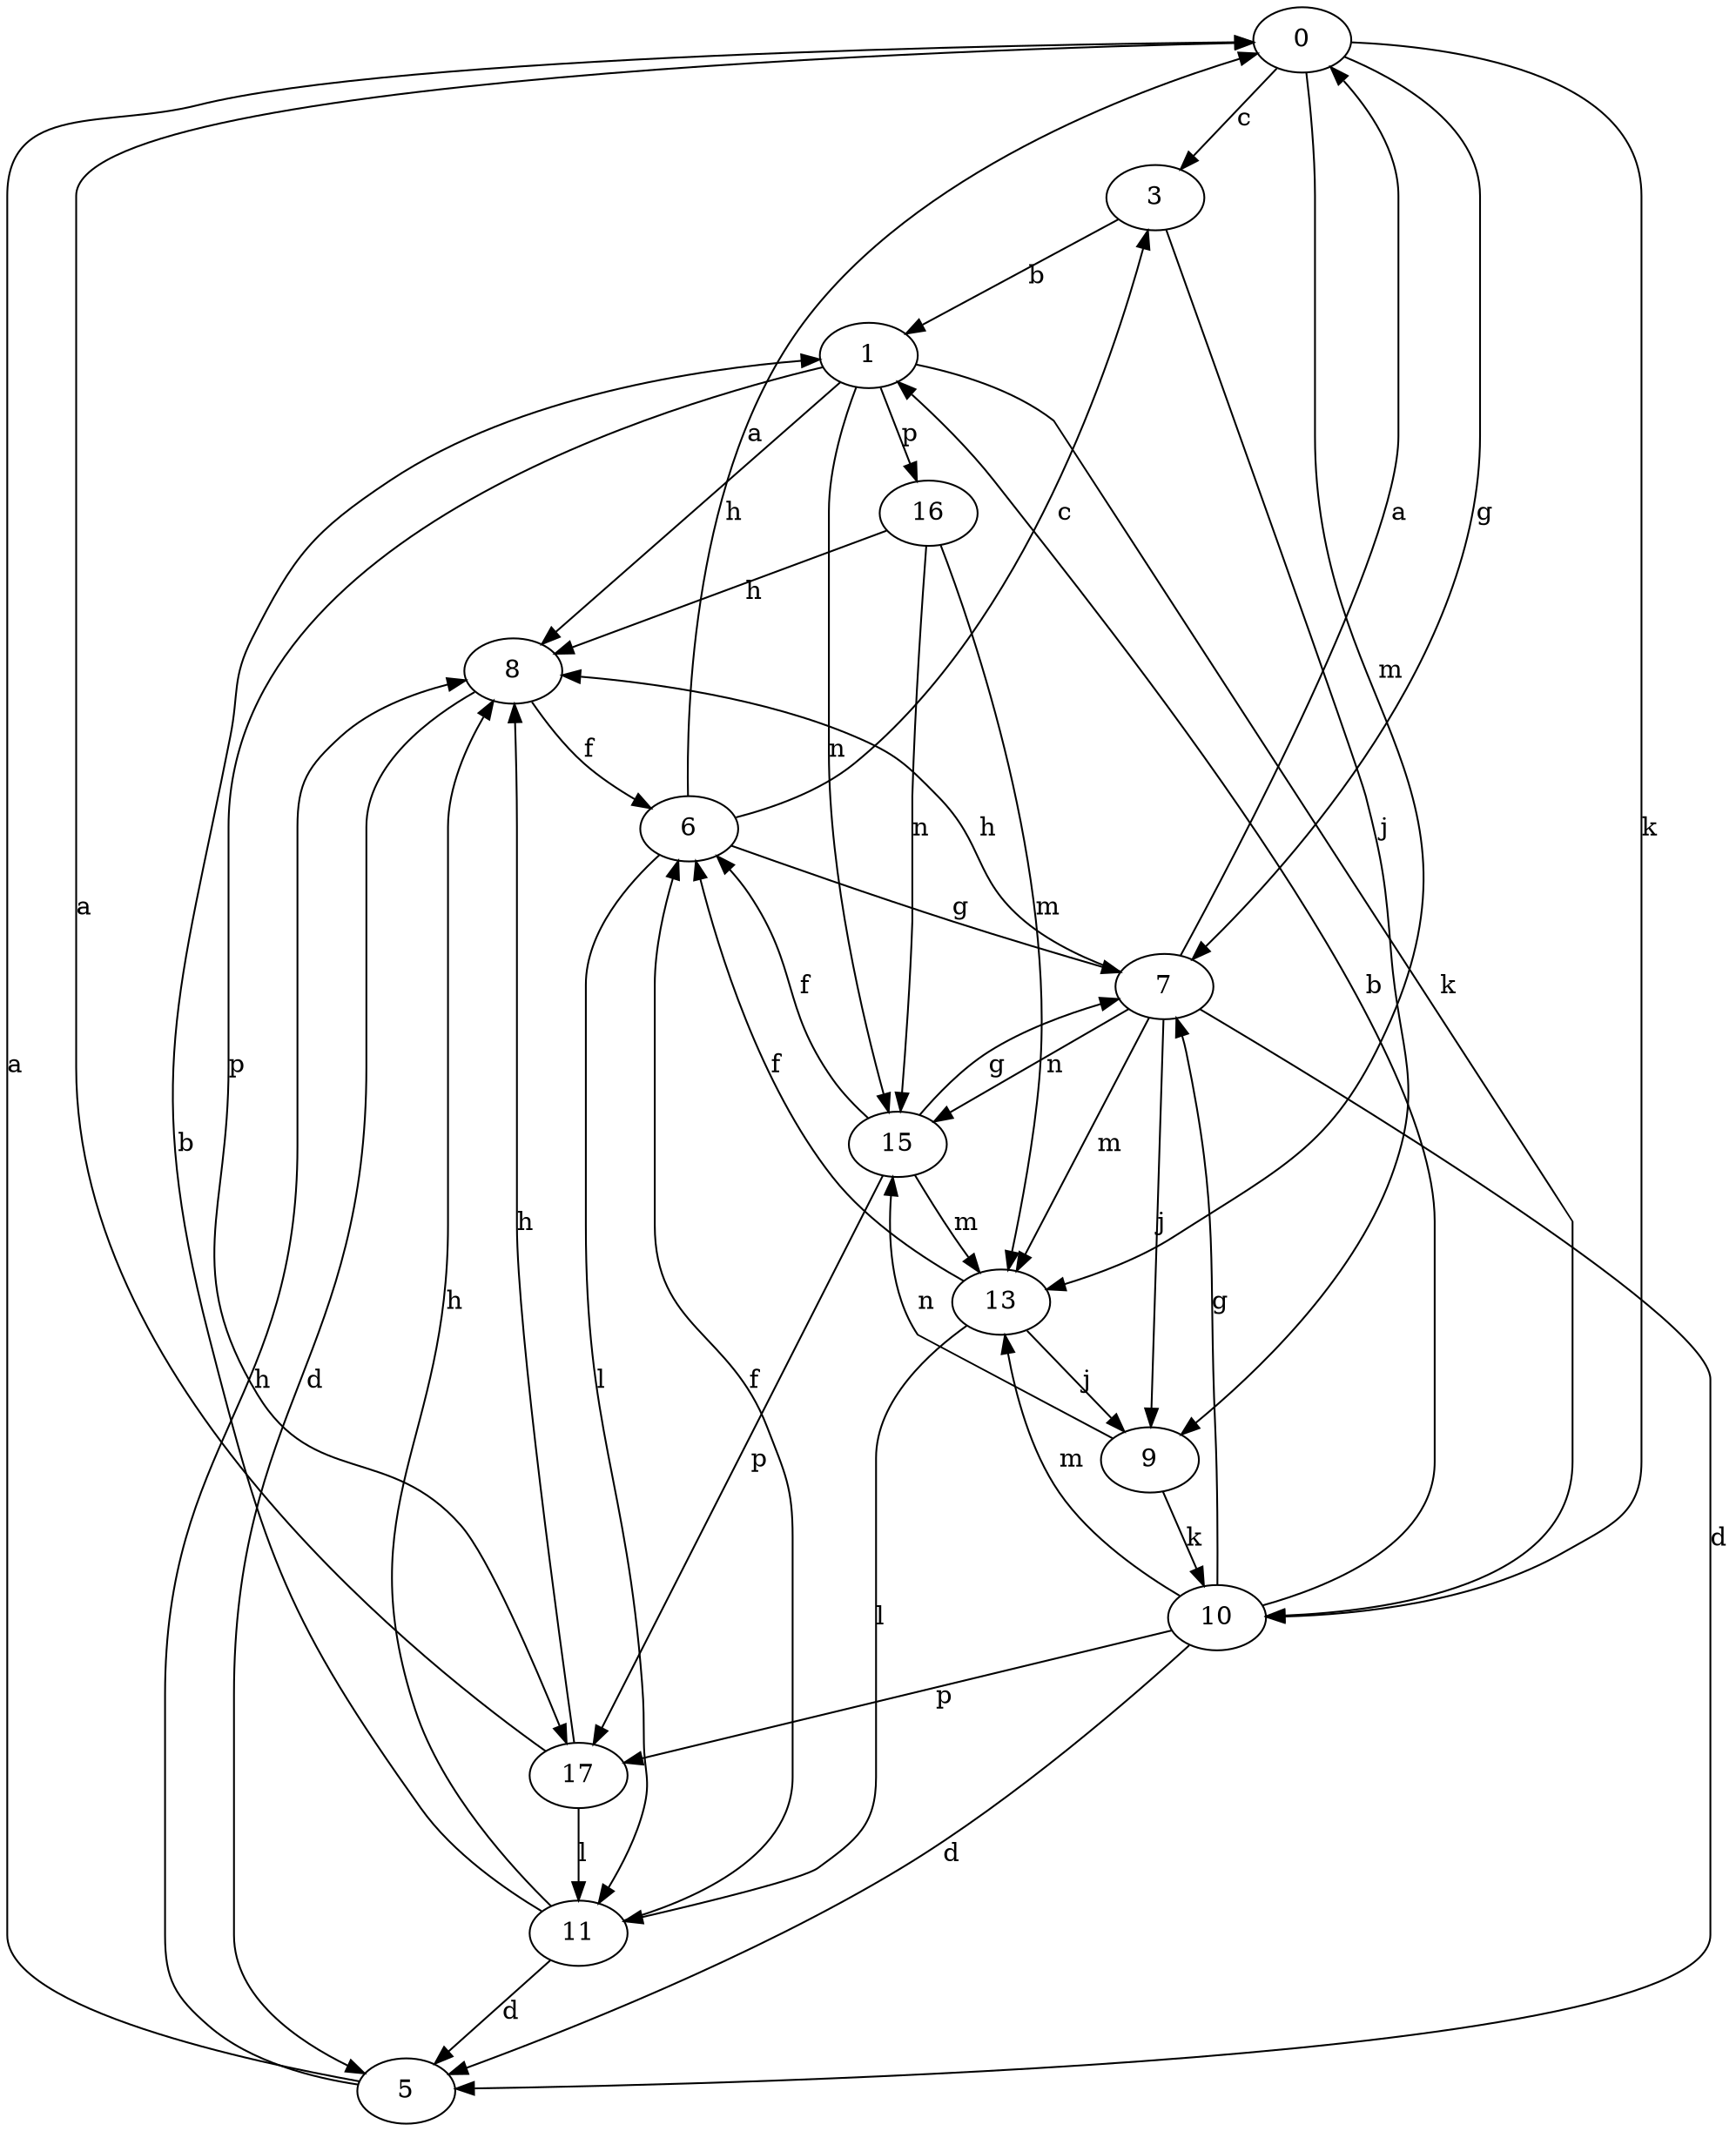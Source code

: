 strict digraph  {
0;
1;
3;
5;
6;
7;
8;
9;
10;
11;
13;
15;
16;
17;
0 -> 3  [label=c];
0 -> 7  [label=g];
0 -> 10  [label=k];
0 -> 13  [label=m];
1 -> 8  [label=h];
1 -> 10  [label=k];
1 -> 15  [label=n];
1 -> 16  [label=p];
1 -> 17  [label=p];
3 -> 1  [label=b];
3 -> 9  [label=j];
5 -> 0  [label=a];
5 -> 8  [label=h];
6 -> 0  [label=a];
6 -> 3  [label=c];
6 -> 7  [label=g];
6 -> 11  [label=l];
7 -> 0  [label=a];
7 -> 5  [label=d];
7 -> 8  [label=h];
7 -> 9  [label=j];
7 -> 13  [label=m];
7 -> 15  [label=n];
8 -> 5  [label=d];
8 -> 6  [label=f];
9 -> 10  [label=k];
9 -> 15  [label=n];
10 -> 1  [label=b];
10 -> 5  [label=d];
10 -> 7  [label=g];
10 -> 13  [label=m];
10 -> 17  [label=p];
11 -> 1  [label=b];
11 -> 5  [label=d];
11 -> 6  [label=f];
11 -> 8  [label=h];
13 -> 6  [label=f];
13 -> 9  [label=j];
13 -> 11  [label=l];
15 -> 6  [label=f];
15 -> 7  [label=g];
15 -> 13  [label=m];
15 -> 17  [label=p];
16 -> 8  [label=h];
16 -> 13  [label=m];
16 -> 15  [label=n];
17 -> 0  [label=a];
17 -> 8  [label=h];
17 -> 11  [label=l];
}
